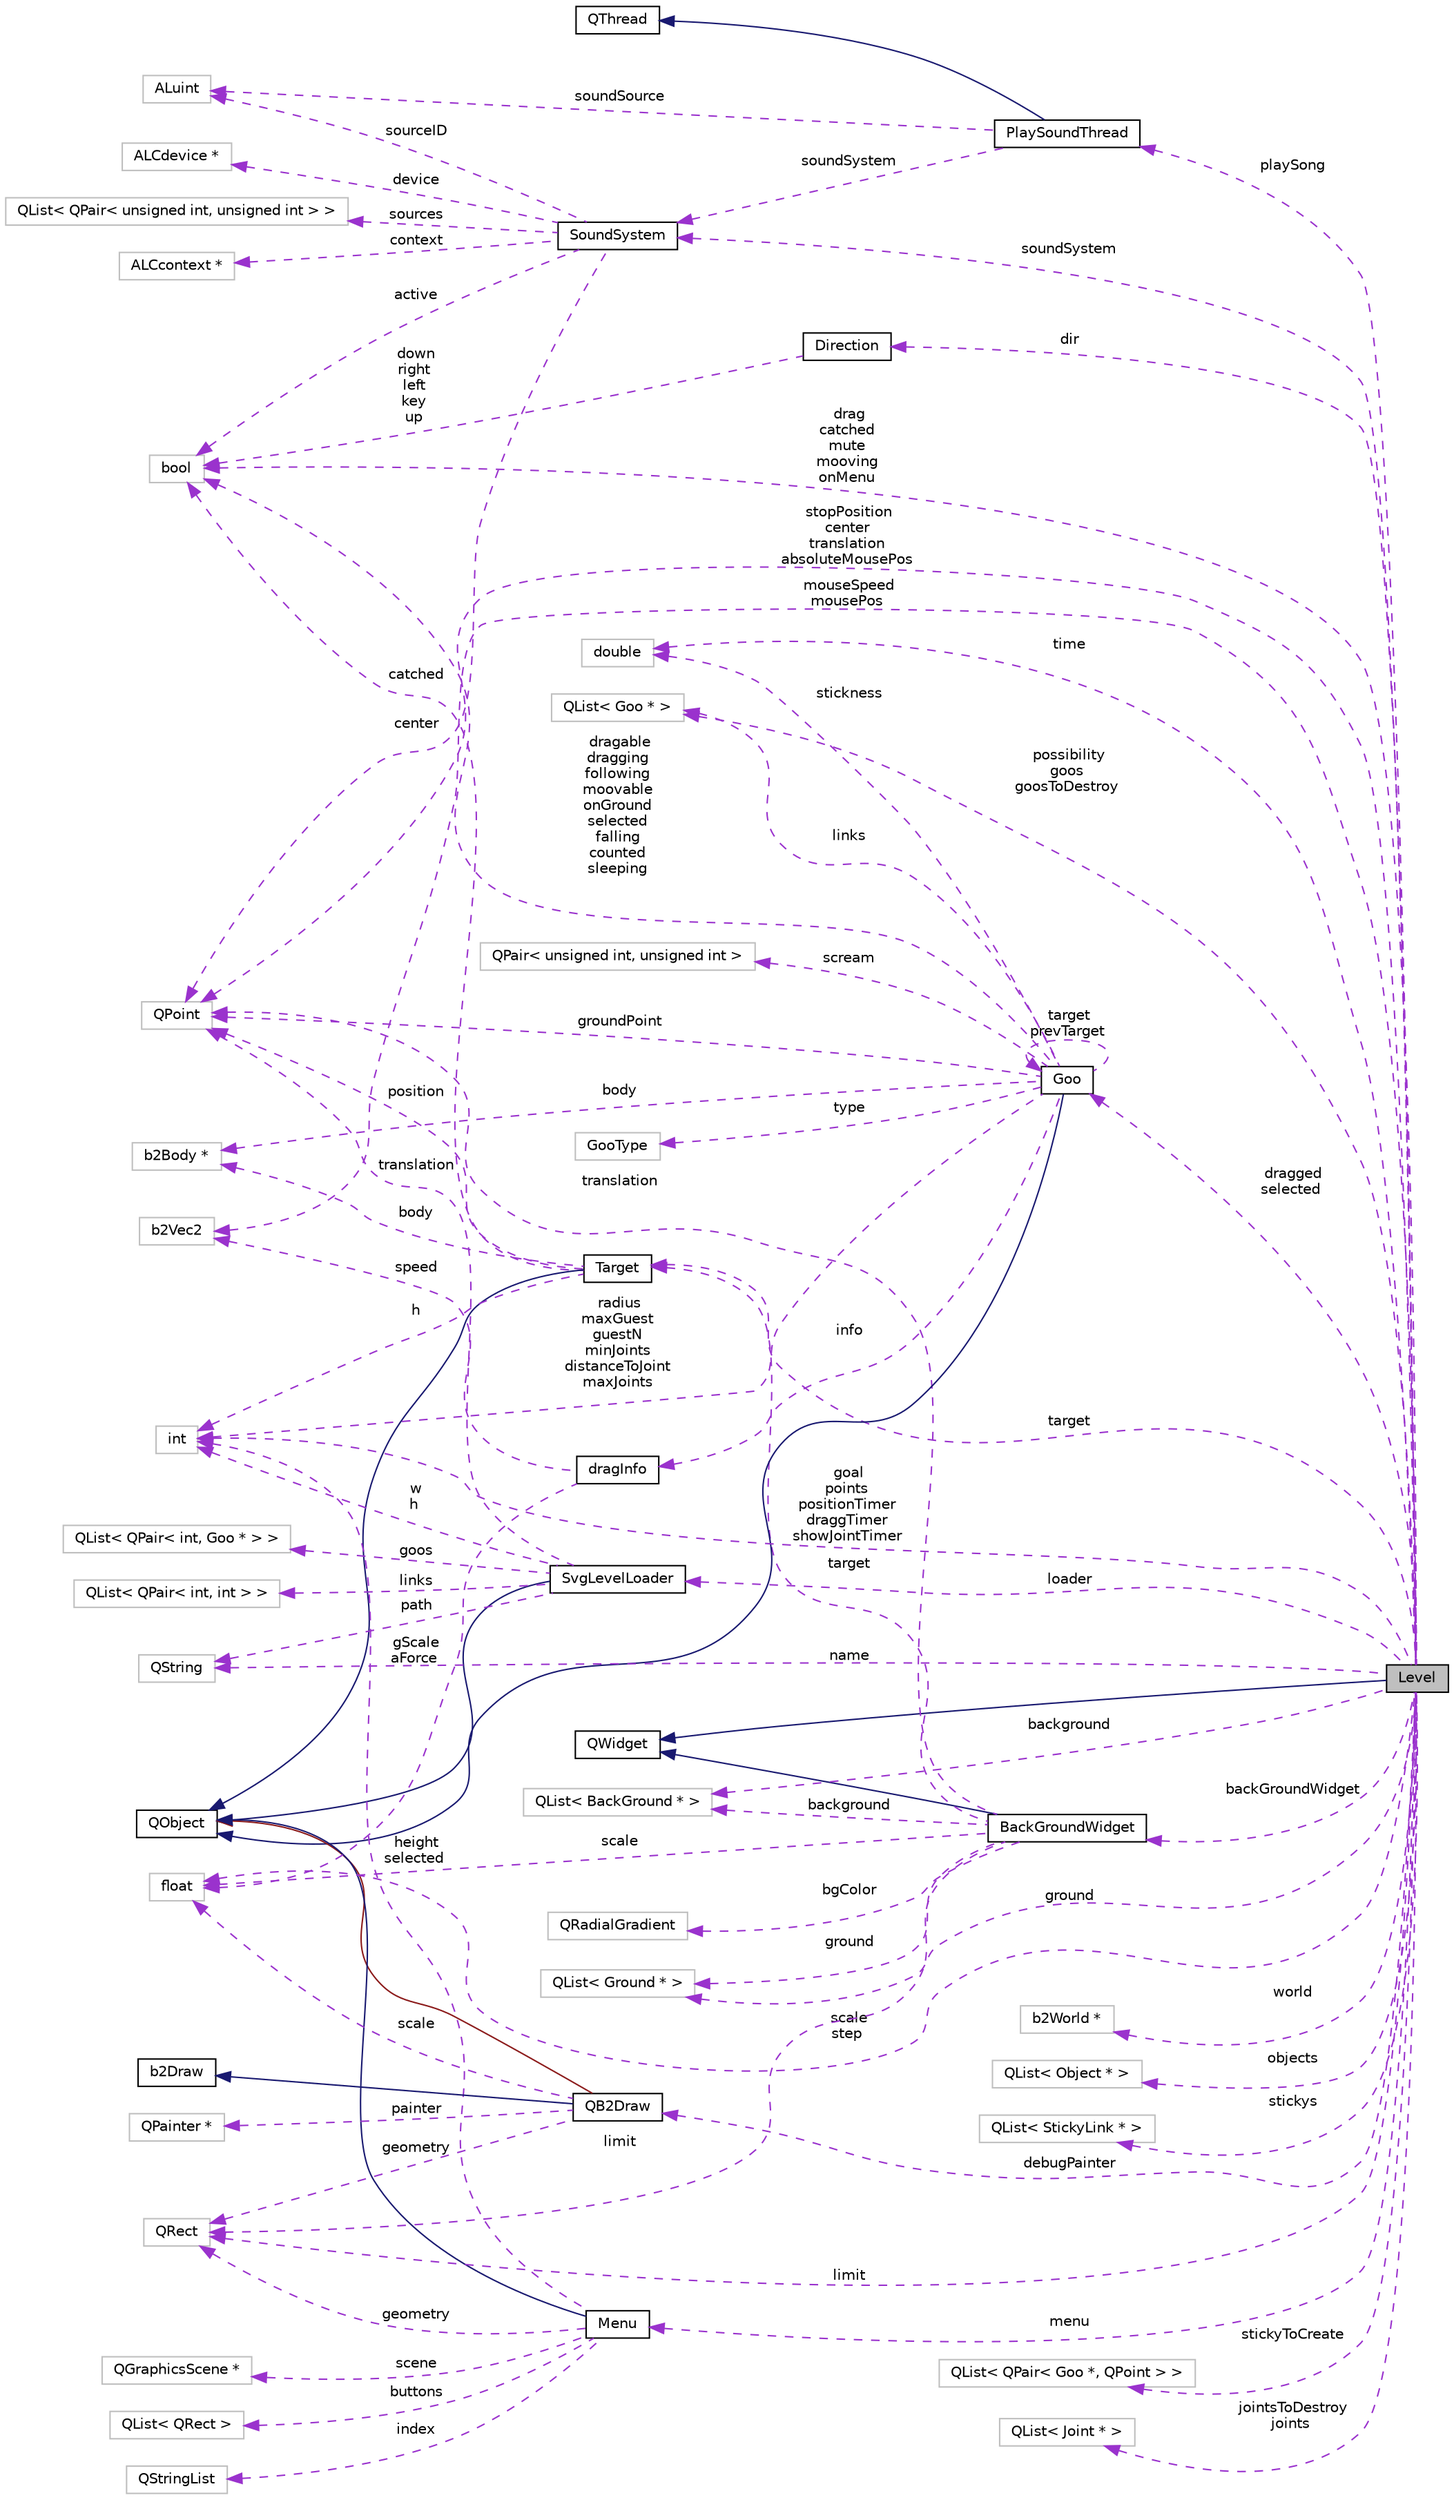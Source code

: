 digraph G
{
  edge [fontname="Helvetica",fontsize="10",labelfontname="Helvetica",labelfontsize="10"];
  node [fontname="Helvetica",fontsize="10",shape=record];
  rankdir="LR";
  Node1 [label="Level",height=0.2,width=0.4,color="black", fillcolor="grey75", style="filled" fontcolor="black"];
  Node2 -> Node1 [dir="back",color="midnightblue",fontsize="10",style="solid",fontname="Helvetica"];
  Node2 [label="QWidget",height=0.2,width=0.4,color="black", fillcolor="white", style="filled",URL="$classQWidget.html"];
  Node3 -> Node1 [dir="back",color="darkorchid3",fontsize="10",style="dashed",label=" playSong" ,fontname="Helvetica"];
  Node3 [label="PlaySoundThread",height=0.2,width=0.4,color="black", fillcolor="white", style="filled",URL="$classPlaySoundThread.html",tooltip="The PlaySoundThread class is a thread that manages the background song."];
  Node4 -> Node3 [dir="back",color="midnightblue",fontsize="10",style="solid",fontname="Helvetica"];
  Node4 [label="QThread",height=0.2,width=0.4,color="black", fillcolor="white", style="filled",URL="$classQThread.html"];
  Node5 -> Node3 [dir="back",color="darkorchid3",fontsize="10",style="dashed",label=" soundSource" ,fontname="Helvetica"];
  Node5 [label="ALuint",height=0.2,width=0.4,color="grey75", fillcolor="white", style="filled"];
  Node6 -> Node3 [dir="back",color="darkorchid3",fontsize="10",style="dashed",label=" soundSystem" ,fontname="Helvetica"];
  Node6 [label="SoundSystem",height=0.2,width=0.4,color="black", fillcolor="white", style="filled",URL="$classSoundSystem.html",tooltip="The SoundSystem class manages the sound using openAL."];
  Node7 -> Node6 [dir="back",color="darkorchid3",fontsize="10",style="dashed",label=" device" ,fontname="Helvetica"];
  Node7 [label="ALCdevice *",height=0.2,width=0.4,color="grey75", fillcolor="white", style="filled"];
  Node5 -> Node6 [dir="back",color="darkorchid3",fontsize="10",style="dashed",label=" sourceID" ,fontname="Helvetica"];
  Node8 -> Node6 [dir="back",color="darkorchid3",fontsize="10",style="dashed",label=" active" ,fontname="Helvetica"];
  Node8 [label="bool",height=0.2,width=0.4,color="grey75", fillcolor="white", style="filled"];
  Node9 -> Node6 [dir="back",color="darkorchid3",fontsize="10",style="dashed",label=" sources" ,fontname="Helvetica"];
  Node9 [label="QList\< QPair\< unsigned int, unsigned int \> \>",height=0.2,width=0.4,color="grey75", fillcolor="white", style="filled"];
  Node10 -> Node6 [dir="back",color="darkorchid3",fontsize="10",style="dashed",label=" context" ,fontname="Helvetica"];
  Node10 [label="ALCcontext *",height=0.2,width=0.4,color="grey75", fillcolor="white", style="filled"];
  Node11 -> Node6 [dir="back",color="darkorchid3",fontsize="10",style="dashed",label=" center" ,fontname="Helvetica"];
  Node11 [label="QPoint",height=0.2,width=0.4,color="grey75", fillcolor="white", style="filled"];
  Node12 -> Node1 [dir="back",color="darkorchid3",fontsize="10",style="dashed",label=" target" ,fontname="Helvetica"];
  Node12 [label="Target",height=0.2,width=0.4,color="black", fillcolor="white", style="filled",URL="$classTarget.html"];
  Node13 -> Node12 [dir="back",color="midnightblue",fontsize="10",style="solid",fontname="Helvetica"];
  Node13 [label="QObject",height=0.2,width=0.4,color="black", fillcolor="white", style="filled",URL="$classQObject.html"];
  Node14 -> Node12 [dir="back",color="darkorchid3",fontsize="10",style="dashed",label=" body" ,fontname="Helvetica"];
  Node14 [label="b2Body *",height=0.2,width=0.4,color="grey75", fillcolor="white", style="filled"];
  Node15 -> Node12 [dir="back",color="darkorchid3",fontsize="10",style="dashed",label=" h" ,fontname="Helvetica"];
  Node15 [label="int",height=0.2,width=0.4,color="grey75", fillcolor="white", style="filled"];
  Node8 -> Node12 [dir="back",color="darkorchid3",fontsize="10",style="dashed",label=" catched" ,fontname="Helvetica"];
  Node11 -> Node12 [dir="back",color="darkorchid3",fontsize="10",style="dashed",label=" position" ,fontname="Helvetica"];
  Node16 -> Node1 [dir="back",color="darkorchid3",fontsize="10",style="dashed",label=" possibility\ngoos\ngoosToDestroy" ,fontname="Helvetica"];
  Node16 [label="QList\< Goo * \>",height=0.2,width=0.4,color="grey75", fillcolor="white", style="filled"];
  Node17 -> Node1 [dir="back",color="darkorchid3",fontsize="10",style="dashed",label=" time" ,fontname="Helvetica"];
  Node17 [label="double",height=0.2,width=0.4,color="grey75", fillcolor="white", style="filled"];
  Node18 -> Node1 [dir="back",color="darkorchid3",fontsize="10",style="dashed",label=" loader" ,fontname="Helvetica"];
  Node18 [label="SvgLevelLoader",height=0.2,width=0.4,color="black", fillcolor="white", style="filled",URL="$classSvgLevelLoader.html"];
  Node13 -> Node18 [dir="back",color="midnightblue",fontsize="10",style="solid",fontname="Helvetica"];
  Node19 -> Node18 [dir="back",color="darkorchid3",fontsize="10",style="dashed",label=" goos" ,fontname="Helvetica"];
  Node19 [label="QList\< QPair\< int, Goo * \> \>",height=0.2,width=0.4,color="grey75", fillcolor="white", style="filled"];
  Node20 -> Node18 [dir="back",color="darkorchid3",fontsize="10",style="dashed",label=" path" ,fontname="Helvetica"];
  Node20 [label="QString",height=0.2,width=0.4,color="grey75", fillcolor="white", style="filled"];
  Node15 -> Node18 [dir="back",color="darkorchid3",fontsize="10",style="dashed",label=" w\nh" ,fontname="Helvetica"];
  Node21 -> Node18 [dir="back",color="darkorchid3",fontsize="10",style="dashed",label=" links" ,fontname="Helvetica"];
  Node21 [label="QList\< QPair\< int, int \> \>",height=0.2,width=0.4,color="grey75", fillcolor="white", style="filled"];
  Node11 -> Node18 [dir="back",color="darkorchid3",fontsize="10",style="dashed",label=" translation" ,fontname="Helvetica"];
  Node22 -> Node1 [dir="back",color="darkorchid3",fontsize="10",style="dashed",label=" mouseSpeed\nmousePos" ,fontname="Helvetica"];
  Node22 [label="b2Vec2",height=0.2,width=0.4,color="grey75", fillcolor="white", style="filled"];
  Node23 -> Node1 [dir="back",color="darkorchid3",fontsize="10",style="dashed",label=" dragged\nselected" ,fontname="Helvetica"];
  Node23 [label="Goo",height=0.2,width=0.4,color="black", fillcolor="white", style="filled",URL="$classGoo.html"];
  Node13 -> Node23 [dir="back",color="midnightblue",fontsize="10",style="solid",fontname="Helvetica"];
  Node16 -> Node23 [dir="back",color="darkorchid3",fontsize="10",style="dashed",label=" links" ,fontname="Helvetica"];
  Node17 -> Node23 [dir="back",color="darkorchid3",fontsize="10",style="dashed",label=" stickness" ,fontname="Helvetica"];
  Node23 -> Node23 [dir="back",color="darkorchid3",fontsize="10",style="dashed",label=" target\nprevTarget" ,fontname="Helvetica"];
  Node24 -> Node23 [dir="back",color="darkorchid3",fontsize="10",style="dashed",label=" type" ,fontname="Helvetica"];
  Node24 [label="GooType",height=0.2,width=0.4,color="grey75", fillcolor="white", style="filled"];
  Node25 -> Node23 [dir="back",color="darkorchid3",fontsize="10",style="dashed",label=" info" ,fontname="Helvetica"];
  Node25 [label="dragInfo",height=0.2,width=0.4,color="black", fillcolor="white", style="filled",URL="$structdragInfo.html"];
  Node22 -> Node25 [dir="back",color="darkorchid3",fontsize="10",style="dashed",label=" speed" ,fontname="Helvetica"];
  Node26 -> Node25 [dir="back",color="darkorchid3",fontsize="10",style="dashed",label=" gScale\naForce" ,fontname="Helvetica"];
  Node26 [label="float",height=0.2,width=0.4,color="grey75", fillcolor="white", style="filled"];
  Node14 -> Node23 [dir="back",color="darkorchid3",fontsize="10",style="dashed",label=" body" ,fontname="Helvetica"];
  Node27 -> Node23 [dir="back",color="darkorchid3",fontsize="10",style="dashed",label=" scream" ,fontname="Helvetica"];
  Node27 [label="QPair\< unsigned int, unsigned int \>",height=0.2,width=0.4,color="grey75", fillcolor="white", style="filled"];
  Node15 -> Node23 [dir="back",color="darkorchid3",fontsize="10",style="dashed",label=" radius\nmaxGuest\nguestN\nminJoints\ndistanceToJoint\nmaxJoints" ,fontname="Helvetica"];
  Node8 -> Node23 [dir="back",color="darkorchid3",fontsize="10",style="dashed",label=" dragable\ndragging\nfollowing\nmoovable\nonGround\nselected\nfalling\ncounted\nsleeping" ,fontname="Helvetica"];
  Node11 -> Node23 [dir="back",color="darkorchid3",fontsize="10",style="dashed",label=" groundPoint" ,fontname="Helvetica"];
  Node28 -> Node1 [dir="back",color="darkorchid3",fontsize="10",style="dashed",label=" background" ,fontname="Helvetica"];
  Node28 [label="QList\< BackGround * \>",height=0.2,width=0.4,color="grey75", fillcolor="white", style="filled"];
  Node29 -> Node1 [dir="back",color="darkorchid3",fontsize="10",style="dashed",label=" backGroundWidget" ,fontname="Helvetica"];
  Node29 [label="BackGroundWidget",height=0.2,width=0.4,color="black", fillcolor="white", style="filled",URL="$classBackGroundWidget.html"];
  Node2 -> Node29 [dir="back",color="midnightblue",fontsize="10",style="solid",fontname="Helvetica"];
  Node12 -> Node29 [dir="back",color="darkorchid3",fontsize="10",style="dashed",label=" target" ,fontname="Helvetica"];
  Node28 -> Node29 [dir="back",color="darkorchid3",fontsize="10",style="dashed",label=" background" ,fontname="Helvetica"];
  Node26 -> Node29 [dir="back",color="darkorchid3",fontsize="10",style="dashed",label=" scale" ,fontname="Helvetica"];
  Node30 -> Node29 [dir="back",color="darkorchid3",fontsize="10",style="dashed",label=" ground" ,fontname="Helvetica"];
  Node30 [label="QList\< Ground * \>",height=0.2,width=0.4,color="grey75", fillcolor="white", style="filled"];
  Node31 -> Node29 [dir="back",color="darkorchid3",fontsize="10",style="dashed",label=" bgColor" ,fontname="Helvetica"];
  Node31 [label="QRadialGradient",height=0.2,width=0.4,color="grey75", fillcolor="white", style="filled"];
  Node32 -> Node29 [dir="back",color="darkorchid3",fontsize="10",style="dashed",label=" limit" ,fontname="Helvetica"];
  Node32 [label="QRect",height=0.2,width=0.4,color="grey75", fillcolor="white", style="filled"];
  Node11 -> Node29 [dir="back",color="darkorchid3",fontsize="10",style="dashed",label=" translation" ,fontname="Helvetica"];
  Node20 -> Node1 [dir="back",color="darkorchid3",fontsize="10",style="dashed",label=" name" ,fontname="Helvetica"];
  Node33 -> Node1 [dir="back",color="darkorchid3",fontsize="10",style="dashed",label=" world" ,fontname="Helvetica"];
  Node33 [label="b2World *",height=0.2,width=0.4,color="grey75", fillcolor="white", style="filled"];
  Node34 -> Node1 [dir="back",color="darkorchid3",fontsize="10",style="dashed",label=" objects" ,fontname="Helvetica"];
  Node34 [label="QList\< Object * \>",height=0.2,width=0.4,color="grey75", fillcolor="white", style="filled"];
  Node35 -> Node1 [dir="back",color="darkorchid3",fontsize="10",style="dashed",label=" stickys" ,fontname="Helvetica"];
  Node35 [label="QList\< StickyLink * \>",height=0.2,width=0.4,color="grey75", fillcolor="white", style="filled"];
  Node26 -> Node1 [dir="back",color="darkorchid3",fontsize="10",style="dashed",label=" scale\nstep" ,fontname="Helvetica"];
  Node36 -> Node1 [dir="back",color="darkorchid3",fontsize="10",style="dashed",label=" dir" ,fontname="Helvetica"];
  Node36 [label="Direction",height=0.2,width=0.4,color="black", fillcolor="white", style="filled",URL="$structDirection.html"];
  Node8 -> Node36 [dir="back",color="darkorchid3",fontsize="10",style="dashed",label=" down\nright\nleft\nkey\nup" ,fontname="Helvetica"];
  Node30 -> Node1 [dir="back",color="darkorchid3",fontsize="10",style="dashed",label=" ground" ,fontname="Helvetica"];
  Node15 -> Node1 [dir="back",color="darkorchid3",fontsize="10",style="dashed",label=" goal\npoints\npositionTimer\ndraggTimer\nshowJointTimer" ,fontname="Helvetica"];
  Node8 -> Node1 [dir="back",color="darkorchid3",fontsize="10",style="dashed",label=" drag\ncatched\nmute\nmooving\nonMenu" ,fontname="Helvetica"];
  Node6 -> Node1 [dir="back",color="darkorchid3",fontsize="10",style="dashed",label=" soundSystem" ,fontname="Helvetica"];
  Node37 -> Node1 [dir="back",color="darkorchid3",fontsize="10",style="dashed",label=" debugPainter" ,fontname="Helvetica"];
  Node37 [label="QB2Draw",height=0.2,width=0.4,color="black", fillcolor="white", style="filled",URL="$classQB2Draw.html"];
  Node38 -> Node37 [dir="back",color="midnightblue",fontsize="10",style="solid",fontname="Helvetica"];
  Node38 [label="b2Draw",height=0.2,width=0.4,color="black", fillcolor="white", style="filled",URL="$classb2Draw.html"];
  Node13 -> Node37 [dir="back",color="firebrick4",fontsize="10",style="solid",fontname="Helvetica"];
  Node39 -> Node37 [dir="back",color="darkorchid3",fontsize="10",style="dashed",label=" painter" ,fontname="Helvetica"];
  Node39 [label="QPainter *",height=0.2,width=0.4,color="grey75", fillcolor="white", style="filled"];
  Node26 -> Node37 [dir="back",color="darkorchid3",fontsize="10",style="dashed",label=" scale" ,fontname="Helvetica"];
  Node32 -> Node37 [dir="back",color="darkorchid3",fontsize="10",style="dashed",label=" geometry" ,fontname="Helvetica"];
  Node40 -> Node1 [dir="back",color="darkorchid3",fontsize="10",style="dashed",label=" menu" ,fontname="Helvetica"];
  Node40 [label="Menu",height=0.2,width=0.4,color="black", fillcolor="white", style="filled",URL="$classMenu.html",tooltip="The class &#39;menu&#39; draws the game menu reading the entries in menu.index file located in &#39;resources&#39; fo..."];
  Node13 -> Node40 [dir="back",color="midnightblue",fontsize="10",style="solid",fontname="Helvetica"];
  Node41 -> Node40 [dir="back",color="darkorchid3",fontsize="10",style="dashed",label=" scene" ,fontname="Helvetica"];
  Node41 [label="QGraphicsScene *",height=0.2,width=0.4,color="grey75", fillcolor="white", style="filled"];
  Node15 -> Node40 [dir="back",color="darkorchid3",fontsize="10",style="dashed",label=" height\nselected" ,fontname="Helvetica"];
  Node42 -> Node40 [dir="back",color="darkorchid3",fontsize="10",style="dashed",label=" buttons" ,fontname="Helvetica"];
  Node42 [label="QList\< QRect \>",height=0.2,width=0.4,color="grey75", fillcolor="white", style="filled"];
  Node32 -> Node40 [dir="back",color="darkorchid3",fontsize="10",style="dashed",label=" geometry" ,fontname="Helvetica"];
  Node43 -> Node40 [dir="back",color="darkorchid3",fontsize="10",style="dashed",label=" index" ,fontname="Helvetica"];
  Node43 [label="QStringList",height=0.2,width=0.4,color="grey75", fillcolor="white", style="filled"];
  Node32 -> Node1 [dir="back",color="darkorchid3",fontsize="10",style="dashed",label=" limit" ,fontname="Helvetica"];
  Node44 -> Node1 [dir="back",color="darkorchid3",fontsize="10",style="dashed",label=" stickyToCreate" ,fontname="Helvetica"];
  Node44 [label="QList\< QPair\< Goo *, QPoint \> \>",height=0.2,width=0.4,color="grey75", fillcolor="white", style="filled"];
  Node45 -> Node1 [dir="back",color="darkorchid3",fontsize="10",style="dashed",label=" jointsToDestroy\njoints" ,fontname="Helvetica"];
  Node45 [label="QList\< Joint * \>",height=0.2,width=0.4,color="grey75", fillcolor="white", style="filled"];
  Node11 -> Node1 [dir="back",color="darkorchid3",fontsize="10",style="dashed",label=" stopPosition\ncenter\ntranslation\nabsoluteMousePos" ,fontname="Helvetica"];
}
